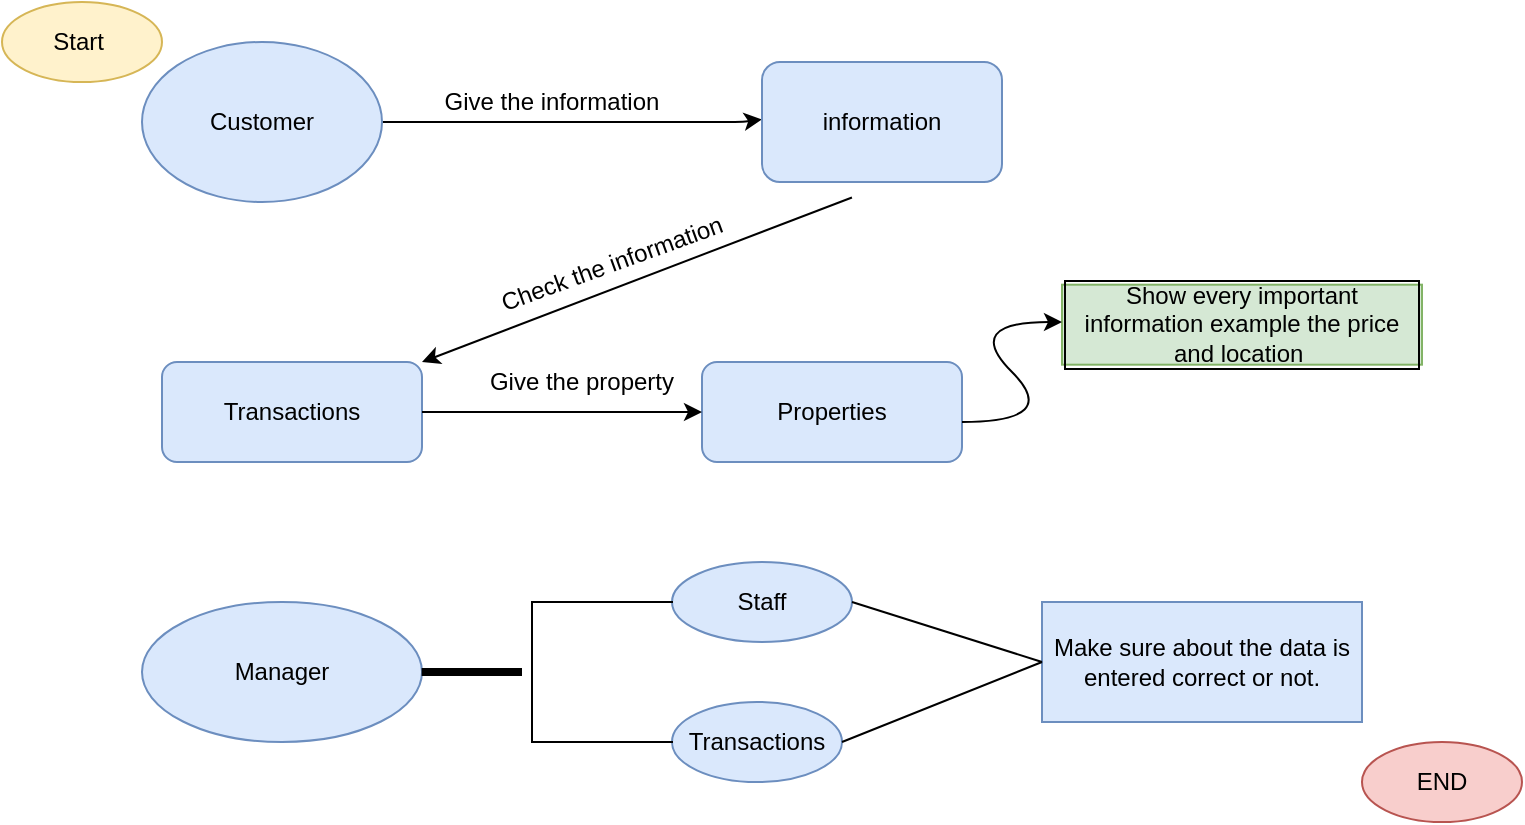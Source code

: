 <mxfile version="13.8.8" type="github">
  <diagram id="aR4KVEV9dx2AhkK6pfXo" name="Page-1">
    <mxGraphModel dx="881" dy="664" grid="1" gridSize="10" guides="1" tooltips="1" connect="1" arrows="1" fold="1" page="1" pageScale="1" pageWidth="850" pageHeight="1100" math="0" shadow="0">
      <root>
        <mxCell id="0" />
        <mxCell id="1" parent="0" />
        <mxCell id="eB0HgLbgzuCoMFJ23nCr-1" value="Start&amp;nbsp;" style="ellipse;whiteSpace=wrap;html=1;fillColor=#fff2cc;strokeColor=#d6b656;" vertex="1" parent="1">
          <mxGeometry x="30" y="50" width="80" height="40" as="geometry" />
        </mxCell>
        <mxCell id="eB0HgLbgzuCoMFJ23nCr-5" value="" style="endArrow=classic;html=1;entryX=0;entryY=0.5;entryDx=0;entryDy=0;exitX=1;exitY=0.5;exitDx=0;exitDy=0;" edge="1" parent="1" source="eB0HgLbgzuCoMFJ23nCr-19">
          <mxGeometry width="50" height="50" relative="1" as="geometry">
            <mxPoint x="220" y="110" as="sourcePoint" />
            <mxPoint x="410" y="108.71" as="targetPoint" />
            <Array as="points">
              <mxPoint x="330" y="110" />
              <mxPoint x="400" y="110" />
            </Array>
          </mxGeometry>
        </mxCell>
        <mxCell id="eB0HgLbgzuCoMFJ23nCr-8" value="Give the information" style="text;html=1;strokeColor=none;fillColor=none;align=center;verticalAlign=middle;whiteSpace=wrap;rounded=0;" vertex="1" parent="1">
          <mxGeometry x="230" y="90" width="150" height="20" as="geometry" />
        </mxCell>
        <mxCell id="eB0HgLbgzuCoMFJ23nCr-9" value="" style="endArrow=classic;html=1;exitX=0.346;exitY=0.988;exitDx=0;exitDy=0;exitPerimeter=0;entryX=1;entryY=0;entryDx=0;entryDy=0;" edge="1" parent="1" target="eB0HgLbgzuCoMFJ23nCr-10">
          <mxGeometry width="50" height="50" relative="1" as="geometry">
            <mxPoint x="454.98" y="147.75" as="sourcePoint" />
            <mxPoint x="447.414" y="206.01" as="targetPoint" />
          </mxGeometry>
        </mxCell>
        <mxCell id="eB0HgLbgzuCoMFJ23nCr-10" value="Transactions" style="rounded=1;whiteSpace=wrap;html=1;fillColor=#dae8fc;strokeColor=#6c8ebf;" vertex="1" parent="1">
          <mxGeometry x="110" y="230" width="130" height="50" as="geometry" />
        </mxCell>
        <mxCell id="eB0HgLbgzuCoMFJ23nCr-18" value="Check the information" style="text;html=1;strokeColor=none;fillColor=none;align=center;verticalAlign=middle;whiteSpace=wrap;rounded=0;rotation=-20;" vertex="1" parent="1">
          <mxGeometry x="270" y="170" width="129.81" height="21.34" as="geometry" />
        </mxCell>
        <mxCell id="eB0HgLbgzuCoMFJ23nCr-19" value="&lt;span&gt;Customer&lt;/span&gt;" style="ellipse;whiteSpace=wrap;html=1;fillColor=#dae8fc;strokeColor=#6c8ebf;" vertex="1" parent="1">
          <mxGeometry x="100" y="70" width="120" height="80" as="geometry" />
        </mxCell>
        <mxCell id="eB0HgLbgzuCoMFJ23nCr-21" value="&lt;span&gt;information&lt;/span&gt;" style="rounded=1;whiteSpace=wrap;html=1;fillColor=#dae8fc;strokeColor=#6c8ebf;" vertex="1" parent="1">
          <mxGeometry x="410" y="80" width="120" height="60" as="geometry" />
        </mxCell>
        <mxCell id="eB0HgLbgzuCoMFJ23nCr-23" value="Properties" style="rounded=1;whiteSpace=wrap;html=1;fillColor=#dae8fc;strokeColor=#6c8ebf;" vertex="1" parent="1">
          <mxGeometry x="380" y="230" width="130" height="50" as="geometry" />
        </mxCell>
        <mxCell id="eB0HgLbgzuCoMFJ23nCr-24" value="" style="endArrow=classic;html=1;exitX=1;exitY=0.5;exitDx=0;exitDy=0;entryX=0;entryY=0.5;entryDx=0;entryDy=0;" edge="1" parent="1" source="eB0HgLbgzuCoMFJ23nCr-10" target="eB0HgLbgzuCoMFJ23nCr-23">
          <mxGeometry width="50" height="50" relative="1" as="geometry">
            <mxPoint x="280" y="280" as="sourcePoint" />
            <mxPoint x="330" y="230" as="targetPoint" />
          </mxGeometry>
        </mxCell>
        <mxCell id="eB0HgLbgzuCoMFJ23nCr-25" value="Give the property" style="text;html=1;strokeColor=none;fillColor=none;align=center;verticalAlign=middle;whiteSpace=wrap;rounded=0;" vertex="1" parent="1">
          <mxGeometry x="270" y="230" width="100" height="20" as="geometry" />
        </mxCell>
        <mxCell id="eB0HgLbgzuCoMFJ23nCr-26" value="Manager" style="ellipse;whiteSpace=wrap;html=1;fillColor=#dae8fc;strokeColor=#6c8ebf;" vertex="1" parent="1">
          <mxGeometry x="100" y="350" width="140" height="70" as="geometry" />
        </mxCell>
        <mxCell id="eB0HgLbgzuCoMFJ23nCr-28" value="Show every important information example the price and location&amp;nbsp;" style="text;html=1;strokeColor=#82b366;fillColor=#d5e8d4;align=center;verticalAlign=middle;whiteSpace=wrap;rounded=0;labelBorderColor=#000000;" vertex="1" parent="1">
          <mxGeometry x="560" y="191.34" width="180" height="40" as="geometry" />
        </mxCell>
        <mxCell id="eB0HgLbgzuCoMFJ23nCr-29" value="Staff" style="ellipse;whiteSpace=wrap;html=1;fillColor=#dae8fc;strokeColor=#6c8ebf;" vertex="1" parent="1">
          <mxGeometry x="365" y="330" width="90" height="40" as="geometry" />
        </mxCell>
        <mxCell id="eB0HgLbgzuCoMFJ23nCr-30" value="Transactions" style="ellipse;whiteSpace=wrap;html=1;fillColor=#dae8fc;strokeColor=#6c8ebf;" vertex="1" parent="1">
          <mxGeometry x="365" y="400" width="85" height="40" as="geometry" />
        </mxCell>
        <mxCell id="eB0HgLbgzuCoMFJ23nCr-35" value="" style="line;strokeWidth=4;html=1;perimeter=backbonePerimeter;points=[];outlineConnect=0;" vertex="1" parent="1">
          <mxGeometry x="239.81" y="380" width="50.19" height="10" as="geometry" />
        </mxCell>
        <mxCell id="eB0HgLbgzuCoMFJ23nCr-36" value="" style="shape=partialRectangle;whiteSpace=wrap;html=1;bottom=1;right=1;left=1;top=0;fillColor=none;routingCenterX=-0.5;rotation=90;" vertex="1" parent="1">
          <mxGeometry x="295" y="350" width="70" height="70" as="geometry" />
        </mxCell>
        <mxCell id="eB0HgLbgzuCoMFJ23nCr-37" value="Make sure about the data is entered correct or not." style="rounded=0;whiteSpace=wrap;html=1;fillColor=#dae8fc;strokeColor=#6c8ebf;" vertex="1" parent="1">
          <mxGeometry x="550" y="350" width="160" height="60" as="geometry" />
        </mxCell>
        <mxCell id="eB0HgLbgzuCoMFJ23nCr-38" value="" style="endArrow=none;html=1;exitX=1;exitY=0.5;exitDx=0;exitDy=0;" edge="1" parent="1" source="eB0HgLbgzuCoMFJ23nCr-29">
          <mxGeometry width="50" height="50" relative="1" as="geometry">
            <mxPoint x="500" y="430" as="sourcePoint" />
            <mxPoint x="550" y="380" as="targetPoint" />
          </mxGeometry>
        </mxCell>
        <mxCell id="eB0HgLbgzuCoMFJ23nCr-39" value="" style="endArrow=none;html=1;exitX=1;exitY=0.5;exitDx=0;exitDy=0;" edge="1" parent="1" source="eB0HgLbgzuCoMFJ23nCr-30">
          <mxGeometry width="50" height="50" relative="1" as="geometry">
            <mxPoint x="500" y="430" as="sourcePoint" />
            <mxPoint x="550" y="380" as="targetPoint" />
          </mxGeometry>
        </mxCell>
        <mxCell id="eB0HgLbgzuCoMFJ23nCr-41" value="" style="curved=1;endArrow=classic;html=1;" edge="1" parent="1">
          <mxGeometry width="50" height="50" relative="1" as="geometry">
            <mxPoint x="510" y="260" as="sourcePoint" />
            <mxPoint x="560" y="210" as="targetPoint" />
            <Array as="points">
              <mxPoint x="560" y="260" />
              <mxPoint x="510" y="210" />
            </Array>
          </mxGeometry>
        </mxCell>
        <mxCell id="eB0HgLbgzuCoMFJ23nCr-42" value="END" style="ellipse;whiteSpace=wrap;html=1;fillColor=#f8cecc;strokeColor=#b85450;" vertex="1" parent="1">
          <mxGeometry x="710" y="420" width="80" height="40" as="geometry" />
        </mxCell>
      </root>
    </mxGraphModel>
  </diagram>
</mxfile>
